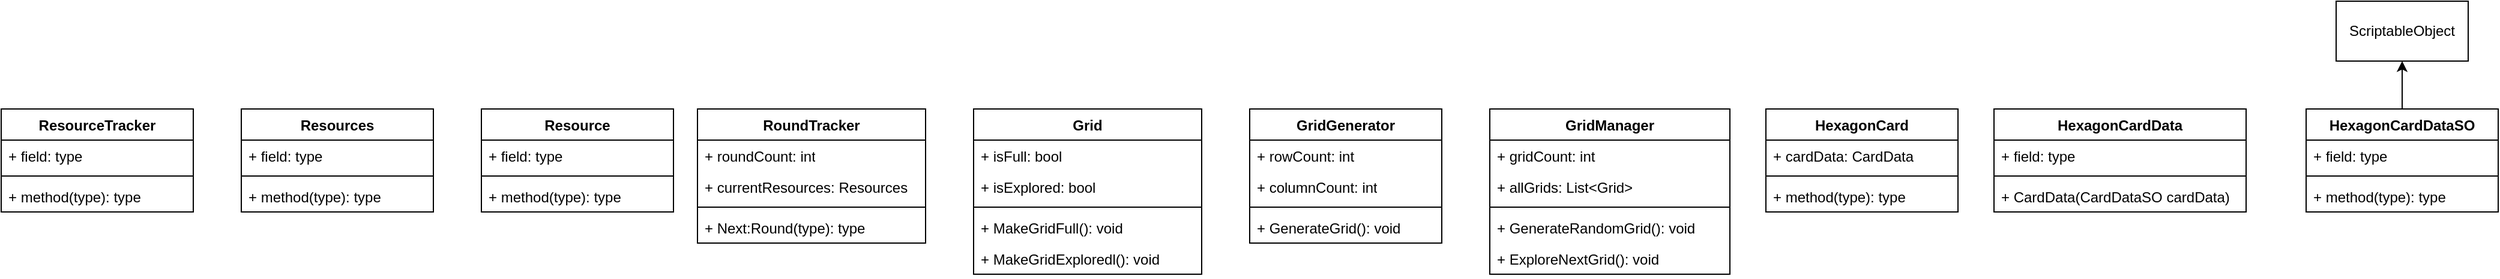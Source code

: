 <mxfile version="21.7.2" type="device">
  <diagram name="Sayfa -1" id="7Gfia22SGKKhUa6N_Pm-">
    <mxGraphModel dx="3512" dy="884" grid="1" gridSize="10" guides="1" tooltips="1" connect="1" arrows="1" fold="1" page="1" pageScale="1" pageWidth="827" pageHeight="1169" math="0" shadow="0">
      <root>
        <mxCell id="0" />
        <mxCell id="1" parent="0" />
        <mxCell id="e0bRsKAhbtaAGmJGugYF-1" value="GridGenerator&lt;br&gt;" style="swimlane;fontStyle=1;align=center;verticalAlign=top;childLayout=stackLayout;horizontal=1;startSize=26;horizontalStack=0;resizeParent=1;resizeParentMax=0;resizeLast=0;collapsible=1;marginBottom=0;whiteSpace=wrap;html=1;" parent="1" vertex="1">
          <mxGeometry x="80" y="100" width="160" height="112" as="geometry" />
        </mxCell>
        <mxCell id="e0bRsKAhbtaAGmJGugYF-2" value="+ rowCount: int" style="text;strokeColor=none;fillColor=none;align=left;verticalAlign=top;spacingLeft=4;spacingRight=4;overflow=hidden;rotatable=0;points=[[0,0.5],[1,0.5]];portConstraint=eastwest;whiteSpace=wrap;html=1;" parent="e0bRsKAhbtaAGmJGugYF-1" vertex="1">
          <mxGeometry y="26" width="160" height="26" as="geometry" />
        </mxCell>
        <mxCell id="e0bRsKAhbtaAGmJGugYF-58" value="+ columnCount: int" style="text;strokeColor=none;fillColor=none;align=left;verticalAlign=top;spacingLeft=4;spacingRight=4;overflow=hidden;rotatable=0;points=[[0,0.5],[1,0.5]];portConstraint=eastwest;whiteSpace=wrap;html=1;" parent="e0bRsKAhbtaAGmJGugYF-1" vertex="1">
          <mxGeometry y="52" width="160" height="26" as="geometry" />
        </mxCell>
        <mxCell id="e0bRsKAhbtaAGmJGugYF-3" value="" style="line;strokeWidth=1;fillColor=none;align=left;verticalAlign=middle;spacingTop=-1;spacingLeft=3;spacingRight=3;rotatable=0;labelPosition=right;points=[];portConstraint=eastwest;strokeColor=inherit;" parent="e0bRsKAhbtaAGmJGugYF-1" vertex="1">
          <mxGeometry y="78" width="160" height="8" as="geometry" />
        </mxCell>
        <mxCell id="e0bRsKAhbtaAGmJGugYF-4" value="+ GenerateGrid(): void" style="text;strokeColor=none;fillColor=none;align=left;verticalAlign=top;spacingLeft=4;spacingRight=4;overflow=hidden;rotatable=0;points=[[0,0.5],[1,0.5]];portConstraint=eastwest;whiteSpace=wrap;html=1;" parent="e0bRsKAhbtaAGmJGugYF-1" vertex="1">
          <mxGeometry y="86" width="160" height="26" as="geometry" />
        </mxCell>
        <mxCell id="e0bRsKAhbtaAGmJGugYF-5" value="GridManager" style="swimlane;fontStyle=1;align=center;verticalAlign=top;childLayout=stackLayout;horizontal=1;startSize=26;horizontalStack=0;resizeParent=1;resizeParentMax=0;resizeLast=0;collapsible=1;marginBottom=0;whiteSpace=wrap;html=1;" parent="1" vertex="1">
          <mxGeometry x="280" y="100" width="200" height="138" as="geometry" />
        </mxCell>
        <mxCell id="e0bRsKAhbtaAGmJGugYF-6" value="+ gridCount: int" style="text;strokeColor=none;fillColor=none;align=left;verticalAlign=top;spacingLeft=4;spacingRight=4;overflow=hidden;rotatable=0;points=[[0,0.5],[1,0.5]];portConstraint=eastwest;whiteSpace=wrap;html=1;" parent="e0bRsKAhbtaAGmJGugYF-5" vertex="1">
          <mxGeometry y="26" width="200" height="26" as="geometry" />
        </mxCell>
        <mxCell id="e0bRsKAhbtaAGmJGugYF-47" value="+ allGrids: List&amp;lt;Grid&amp;gt;" style="text;strokeColor=none;fillColor=none;align=left;verticalAlign=top;spacingLeft=4;spacingRight=4;overflow=hidden;rotatable=0;points=[[0,0.5],[1,0.5]];portConstraint=eastwest;whiteSpace=wrap;html=1;" parent="e0bRsKAhbtaAGmJGugYF-5" vertex="1">
          <mxGeometry y="52" width="200" height="26" as="geometry" />
        </mxCell>
        <mxCell id="e0bRsKAhbtaAGmJGugYF-7" value="" style="line;strokeWidth=1;fillColor=none;align=left;verticalAlign=middle;spacingTop=-1;spacingLeft=3;spacingRight=3;rotatable=0;labelPosition=right;points=[];portConstraint=eastwest;strokeColor=inherit;" parent="e0bRsKAhbtaAGmJGugYF-5" vertex="1">
          <mxGeometry y="78" width="200" height="8" as="geometry" />
        </mxCell>
        <mxCell id="e0bRsKAhbtaAGmJGugYF-45" value="+ GenerateRandomGrid(): void" style="text;strokeColor=none;fillColor=none;align=left;verticalAlign=top;spacingLeft=4;spacingRight=4;overflow=hidden;rotatable=0;points=[[0,0.5],[1,0.5]];portConstraint=eastwest;whiteSpace=wrap;html=1;" parent="e0bRsKAhbtaAGmJGugYF-5" vertex="1">
          <mxGeometry y="86" width="200" height="26" as="geometry" />
        </mxCell>
        <mxCell id="e0bRsKAhbtaAGmJGugYF-8" value="+ ExploreNextGrid(): void" style="text;strokeColor=none;fillColor=none;align=left;verticalAlign=top;spacingLeft=4;spacingRight=4;overflow=hidden;rotatable=0;points=[[0,0.5],[1,0.5]];portConstraint=eastwest;whiteSpace=wrap;html=1;" parent="e0bRsKAhbtaAGmJGugYF-5" vertex="1">
          <mxGeometry y="112" width="200" height="26" as="geometry" />
        </mxCell>
        <mxCell id="e0bRsKAhbtaAGmJGugYF-9" value="HexagonCard" style="swimlane;fontStyle=1;align=center;verticalAlign=top;childLayout=stackLayout;horizontal=1;startSize=26;horizontalStack=0;resizeParent=1;resizeParentMax=0;resizeLast=0;collapsible=1;marginBottom=0;whiteSpace=wrap;html=1;" parent="1" vertex="1">
          <mxGeometry x="510" y="100" width="160" height="86" as="geometry" />
        </mxCell>
        <mxCell id="e0bRsKAhbtaAGmJGugYF-10" value="+ cardData: CardData" style="text;strokeColor=none;fillColor=none;align=left;verticalAlign=top;spacingLeft=4;spacingRight=4;overflow=hidden;rotatable=0;points=[[0,0.5],[1,0.5]];portConstraint=eastwest;whiteSpace=wrap;html=1;" parent="e0bRsKAhbtaAGmJGugYF-9" vertex="1">
          <mxGeometry y="26" width="160" height="26" as="geometry" />
        </mxCell>
        <mxCell id="e0bRsKAhbtaAGmJGugYF-11" value="" style="line;strokeWidth=1;fillColor=none;align=left;verticalAlign=middle;spacingTop=-1;spacingLeft=3;spacingRight=3;rotatable=0;labelPosition=right;points=[];portConstraint=eastwest;strokeColor=inherit;" parent="e0bRsKAhbtaAGmJGugYF-9" vertex="1">
          <mxGeometry y="52" width="160" height="8" as="geometry" />
        </mxCell>
        <mxCell id="e0bRsKAhbtaAGmJGugYF-12" value="+ method(type): type" style="text;strokeColor=none;fillColor=none;align=left;verticalAlign=top;spacingLeft=4;spacingRight=4;overflow=hidden;rotatable=0;points=[[0,0.5],[1,0.5]];portConstraint=eastwest;whiteSpace=wrap;html=1;" parent="e0bRsKAhbtaAGmJGugYF-9" vertex="1">
          <mxGeometry y="60" width="160" height="26" as="geometry" />
        </mxCell>
        <mxCell id="e0bRsKAhbtaAGmJGugYF-18" style="edgeStyle=orthogonalEdgeStyle;rounded=0;orthogonalLoop=1;jettySize=auto;html=1;" parent="1" source="e0bRsKAhbtaAGmJGugYF-13" target="e0bRsKAhbtaAGmJGugYF-17" edge="1">
          <mxGeometry relative="1" as="geometry" />
        </mxCell>
        <mxCell id="e0bRsKAhbtaAGmJGugYF-13" value="HexagonCardDataSO" style="swimlane;fontStyle=1;align=center;verticalAlign=top;childLayout=stackLayout;horizontal=1;startSize=26;horizontalStack=0;resizeParent=1;resizeParentMax=0;resizeLast=0;collapsible=1;marginBottom=0;whiteSpace=wrap;html=1;" parent="1" vertex="1">
          <mxGeometry x="960" y="100" width="160" height="86" as="geometry" />
        </mxCell>
        <mxCell id="e0bRsKAhbtaAGmJGugYF-14" value="+ field: type" style="text;strokeColor=none;fillColor=none;align=left;verticalAlign=top;spacingLeft=4;spacingRight=4;overflow=hidden;rotatable=0;points=[[0,0.5],[1,0.5]];portConstraint=eastwest;whiteSpace=wrap;html=1;" parent="e0bRsKAhbtaAGmJGugYF-13" vertex="1">
          <mxGeometry y="26" width="160" height="26" as="geometry" />
        </mxCell>
        <mxCell id="e0bRsKAhbtaAGmJGugYF-15" value="" style="line;strokeWidth=1;fillColor=none;align=left;verticalAlign=middle;spacingTop=-1;spacingLeft=3;spacingRight=3;rotatable=0;labelPosition=right;points=[];portConstraint=eastwest;strokeColor=inherit;" parent="e0bRsKAhbtaAGmJGugYF-13" vertex="1">
          <mxGeometry y="52" width="160" height="8" as="geometry" />
        </mxCell>
        <mxCell id="e0bRsKAhbtaAGmJGugYF-16" value="+ method(type): type" style="text;strokeColor=none;fillColor=none;align=left;verticalAlign=top;spacingLeft=4;spacingRight=4;overflow=hidden;rotatable=0;points=[[0,0.5],[1,0.5]];portConstraint=eastwest;whiteSpace=wrap;html=1;" parent="e0bRsKAhbtaAGmJGugYF-13" vertex="1">
          <mxGeometry y="60" width="160" height="26" as="geometry" />
        </mxCell>
        <mxCell id="e0bRsKAhbtaAGmJGugYF-17" value="ScriptableObject" style="html=1;whiteSpace=wrap;" parent="1" vertex="1">
          <mxGeometry x="985" y="10" width="110" height="50" as="geometry" />
        </mxCell>
        <mxCell id="e0bRsKAhbtaAGmJGugYF-23" value="HexagonCardData" style="swimlane;fontStyle=1;align=center;verticalAlign=top;childLayout=stackLayout;horizontal=1;startSize=26;horizontalStack=0;resizeParent=1;resizeParentMax=0;resizeLast=0;collapsible=1;marginBottom=0;whiteSpace=wrap;html=1;" parent="1" vertex="1">
          <mxGeometry x="700" y="100" width="210" height="86" as="geometry" />
        </mxCell>
        <mxCell id="e0bRsKAhbtaAGmJGugYF-24" value="+ field: type" style="text;strokeColor=none;fillColor=none;align=left;verticalAlign=top;spacingLeft=4;spacingRight=4;overflow=hidden;rotatable=0;points=[[0,0.5],[1,0.5]];portConstraint=eastwest;whiteSpace=wrap;html=1;" parent="e0bRsKAhbtaAGmJGugYF-23" vertex="1">
          <mxGeometry y="26" width="210" height="26" as="geometry" />
        </mxCell>
        <mxCell id="e0bRsKAhbtaAGmJGugYF-25" value="" style="line;strokeWidth=1;fillColor=none;align=left;verticalAlign=middle;spacingTop=-1;spacingLeft=3;spacingRight=3;rotatable=0;labelPosition=right;points=[];portConstraint=eastwest;strokeColor=inherit;" parent="e0bRsKAhbtaAGmJGugYF-23" vertex="1">
          <mxGeometry y="52" width="210" height="8" as="geometry" />
        </mxCell>
        <mxCell id="e0bRsKAhbtaAGmJGugYF-26" value="+ CardData(CardDataSO cardData)" style="text;strokeColor=none;fillColor=none;align=left;verticalAlign=top;spacingLeft=4;spacingRight=4;overflow=hidden;rotatable=0;points=[[0,0.5],[1,0.5]];portConstraint=eastwest;whiteSpace=wrap;html=1;" parent="e0bRsKAhbtaAGmJGugYF-23" vertex="1">
          <mxGeometry y="60" width="210" height="26" as="geometry" />
        </mxCell>
        <mxCell id="e0bRsKAhbtaAGmJGugYF-27" value="Grid" style="swimlane;fontStyle=1;align=center;verticalAlign=top;childLayout=stackLayout;horizontal=1;startSize=26;horizontalStack=0;resizeParent=1;resizeParentMax=0;resizeLast=0;collapsible=1;marginBottom=0;whiteSpace=wrap;html=1;" parent="1" vertex="1">
          <mxGeometry x="-150" y="100" width="190" height="138" as="geometry" />
        </mxCell>
        <mxCell id="e0bRsKAhbtaAGmJGugYF-28" value="+ isFull: bool" style="text;strokeColor=none;fillColor=none;align=left;verticalAlign=top;spacingLeft=4;spacingRight=4;overflow=hidden;rotatable=0;points=[[0,0.5],[1,0.5]];portConstraint=eastwest;whiteSpace=wrap;html=1;" parent="e0bRsKAhbtaAGmJGugYF-27" vertex="1">
          <mxGeometry y="26" width="190" height="26" as="geometry" />
        </mxCell>
        <mxCell id="e0bRsKAhbtaAGmJGugYF-46" value="+ isExplored: bool" style="text;strokeColor=none;fillColor=none;align=left;verticalAlign=top;spacingLeft=4;spacingRight=4;overflow=hidden;rotatable=0;points=[[0,0.5],[1,0.5]];portConstraint=eastwest;whiteSpace=wrap;html=1;" parent="e0bRsKAhbtaAGmJGugYF-27" vertex="1">
          <mxGeometry y="52" width="190" height="26" as="geometry" />
        </mxCell>
        <mxCell id="e0bRsKAhbtaAGmJGugYF-29" value="" style="line;strokeWidth=1;fillColor=none;align=left;verticalAlign=middle;spacingTop=-1;spacingLeft=3;spacingRight=3;rotatable=0;labelPosition=right;points=[];portConstraint=eastwest;strokeColor=inherit;" parent="e0bRsKAhbtaAGmJGugYF-27" vertex="1">
          <mxGeometry y="78" width="190" height="8" as="geometry" />
        </mxCell>
        <mxCell id="e0bRsKAhbtaAGmJGugYF-30" value="+ MakeGridFull(): void" style="text;strokeColor=none;fillColor=none;align=left;verticalAlign=top;spacingLeft=4;spacingRight=4;overflow=hidden;rotatable=0;points=[[0,0.5],[1,0.5]];portConstraint=eastwest;whiteSpace=wrap;html=1;" parent="e0bRsKAhbtaAGmJGugYF-27" vertex="1">
          <mxGeometry y="86" width="190" height="26" as="geometry" />
        </mxCell>
        <mxCell id="e0bRsKAhbtaAGmJGugYF-48" value="+ MakeGridExploredl(): void" style="text;strokeColor=none;fillColor=none;align=left;verticalAlign=top;spacingLeft=4;spacingRight=4;overflow=hidden;rotatable=0;points=[[0,0.5],[1,0.5]];portConstraint=eastwest;whiteSpace=wrap;html=1;" parent="e0bRsKAhbtaAGmJGugYF-27" vertex="1">
          <mxGeometry y="112" width="190" height="26" as="geometry" />
        </mxCell>
        <mxCell id="e0bRsKAhbtaAGmJGugYF-31" value="RoundTracker" style="swimlane;fontStyle=1;align=center;verticalAlign=top;childLayout=stackLayout;horizontal=1;startSize=26;horizontalStack=0;resizeParent=1;resizeParentMax=0;resizeLast=0;collapsible=1;marginBottom=0;whiteSpace=wrap;html=1;" parent="1" vertex="1">
          <mxGeometry x="-380" y="100" width="190" height="112" as="geometry" />
        </mxCell>
        <mxCell id="e0bRsKAhbtaAGmJGugYF-32" value="+ roundCount: int" style="text;strokeColor=none;fillColor=none;align=left;verticalAlign=top;spacingLeft=4;spacingRight=4;overflow=hidden;rotatable=0;points=[[0,0.5],[1,0.5]];portConstraint=eastwest;whiteSpace=wrap;html=1;" parent="e0bRsKAhbtaAGmJGugYF-31" vertex="1">
          <mxGeometry y="26" width="190" height="26" as="geometry" />
        </mxCell>
        <mxCell id="e0bRsKAhbtaAGmJGugYF-57" value="+ currentResources: Resources" style="text;strokeColor=none;fillColor=none;align=left;verticalAlign=top;spacingLeft=4;spacingRight=4;overflow=hidden;rotatable=0;points=[[0,0.5],[1,0.5]];portConstraint=eastwest;whiteSpace=wrap;html=1;" parent="e0bRsKAhbtaAGmJGugYF-31" vertex="1">
          <mxGeometry y="52" width="190" height="26" as="geometry" />
        </mxCell>
        <mxCell id="e0bRsKAhbtaAGmJGugYF-33" value="" style="line;strokeWidth=1;fillColor=none;align=left;verticalAlign=middle;spacingTop=-1;spacingLeft=3;spacingRight=3;rotatable=0;labelPosition=right;points=[];portConstraint=eastwest;strokeColor=inherit;" parent="e0bRsKAhbtaAGmJGugYF-31" vertex="1">
          <mxGeometry y="78" width="190" height="8" as="geometry" />
        </mxCell>
        <mxCell id="e0bRsKAhbtaAGmJGugYF-34" value="+ Next:Round(type): type" style="text;strokeColor=none;fillColor=none;align=left;verticalAlign=top;spacingLeft=4;spacingRight=4;overflow=hidden;rotatable=0;points=[[0,0.5],[1,0.5]];portConstraint=eastwest;whiteSpace=wrap;html=1;" parent="e0bRsKAhbtaAGmJGugYF-31" vertex="1">
          <mxGeometry y="86" width="190" height="26" as="geometry" />
        </mxCell>
        <mxCell id="e0bRsKAhbtaAGmJGugYF-37" value="Resource" style="swimlane;fontStyle=1;align=center;verticalAlign=top;childLayout=stackLayout;horizontal=1;startSize=26;horizontalStack=0;resizeParent=1;resizeParentMax=0;resizeLast=0;collapsible=1;marginBottom=0;whiteSpace=wrap;html=1;" parent="1" vertex="1">
          <mxGeometry x="-560" y="100" width="160" height="86" as="geometry" />
        </mxCell>
        <mxCell id="e0bRsKAhbtaAGmJGugYF-38" value="+ field: type" style="text;strokeColor=none;fillColor=none;align=left;verticalAlign=top;spacingLeft=4;spacingRight=4;overflow=hidden;rotatable=0;points=[[0,0.5],[1,0.5]];portConstraint=eastwest;whiteSpace=wrap;html=1;" parent="e0bRsKAhbtaAGmJGugYF-37" vertex="1">
          <mxGeometry y="26" width="160" height="26" as="geometry" />
        </mxCell>
        <mxCell id="e0bRsKAhbtaAGmJGugYF-39" value="" style="line;strokeWidth=1;fillColor=none;align=left;verticalAlign=middle;spacingTop=-1;spacingLeft=3;spacingRight=3;rotatable=0;labelPosition=right;points=[];portConstraint=eastwest;strokeColor=inherit;" parent="e0bRsKAhbtaAGmJGugYF-37" vertex="1">
          <mxGeometry y="52" width="160" height="8" as="geometry" />
        </mxCell>
        <mxCell id="e0bRsKAhbtaAGmJGugYF-40" value="+ method(type): type" style="text;strokeColor=none;fillColor=none;align=left;verticalAlign=top;spacingLeft=4;spacingRight=4;overflow=hidden;rotatable=0;points=[[0,0.5],[1,0.5]];portConstraint=eastwest;whiteSpace=wrap;html=1;" parent="e0bRsKAhbtaAGmJGugYF-37" vertex="1">
          <mxGeometry y="60" width="160" height="26" as="geometry" />
        </mxCell>
        <mxCell id="e0bRsKAhbtaAGmJGugYF-49" value="ResourceTracker" style="swimlane;fontStyle=1;align=center;verticalAlign=top;childLayout=stackLayout;horizontal=1;startSize=26;horizontalStack=0;resizeParent=1;resizeParentMax=0;resizeLast=0;collapsible=1;marginBottom=0;whiteSpace=wrap;html=1;" parent="1" vertex="1">
          <mxGeometry x="-960" y="100" width="160" height="86" as="geometry" />
        </mxCell>
        <mxCell id="e0bRsKAhbtaAGmJGugYF-50" value="+ field: type" style="text;strokeColor=none;fillColor=none;align=left;verticalAlign=top;spacingLeft=4;spacingRight=4;overflow=hidden;rotatable=0;points=[[0,0.5],[1,0.5]];portConstraint=eastwest;whiteSpace=wrap;html=1;" parent="e0bRsKAhbtaAGmJGugYF-49" vertex="1">
          <mxGeometry y="26" width="160" height="26" as="geometry" />
        </mxCell>
        <mxCell id="e0bRsKAhbtaAGmJGugYF-51" value="" style="line;strokeWidth=1;fillColor=none;align=left;verticalAlign=middle;spacingTop=-1;spacingLeft=3;spacingRight=3;rotatable=0;labelPosition=right;points=[];portConstraint=eastwest;strokeColor=inherit;" parent="e0bRsKAhbtaAGmJGugYF-49" vertex="1">
          <mxGeometry y="52" width="160" height="8" as="geometry" />
        </mxCell>
        <mxCell id="e0bRsKAhbtaAGmJGugYF-52" value="+ method(type): type" style="text;strokeColor=none;fillColor=none;align=left;verticalAlign=top;spacingLeft=4;spacingRight=4;overflow=hidden;rotatable=0;points=[[0,0.5],[1,0.5]];portConstraint=eastwest;whiteSpace=wrap;html=1;" parent="e0bRsKAhbtaAGmJGugYF-49" vertex="1">
          <mxGeometry y="60" width="160" height="26" as="geometry" />
        </mxCell>
        <mxCell id="e0bRsKAhbtaAGmJGugYF-53" value="Resources" style="swimlane;fontStyle=1;align=center;verticalAlign=top;childLayout=stackLayout;horizontal=1;startSize=26;horizontalStack=0;resizeParent=1;resizeParentMax=0;resizeLast=0;collapsible=1;marginBottom=0;whiteSpace=wrap;html=1;" parent="1" vertex="1">
          <mxGeometry x="-760" y="100" width="160" height="86" as="geometry" />
        </mxCell>
        <mxCell id="e0bRsKAhbtaAGmJGugYF-54" value="+ field: type" style="text;strokeColor=none;fillColor=none;align=left;verticalAlign=top;spacingLeft=4;spacingRight=4;overflow=hidden;rotatable=0;points=[[0,0.5],[1,0.5]];portConstraint=eastwest;whiteSpace=wrap;html=1;" parent="e0bRsKAhbtaAGmJGugYF-53" vertex="1">
          <mxGeometry y="26" width="160" height="26" as="geometry" />
        </mxCell>
        <mxCell id="e0bRsKAhbtaAGmJGugYF-55" value="" style="line;strokeWidth=1;fillColor=none;align=left;verticalAlign=middle;spacingTop=-1;spacingLeft=3;spacingRight=3;rotatable=0;labelPosition=right;points=[];portConstraint=eastwest;strokeColor=inherit;" parent="e0bRsKAhbtaAGmJGugYF-53" vertex="1">
          <mxGeometry y="52" width="160" height="8" as="geometry" />
        </mxCell>
        <mxCell id="e0bRsKAhbtaAGmJGugYF-56" value="+ method(type): type" style="text;strokeColor=none;fillColor=none;align=left;verticalAlign=top;spacingLeft=4;spacingRight=4;overflow=hidden;rotatable=0;points=[[0,0.5],[1,0.5]];portConstraint=eastwest;whiteSpace=wrap;html=1;" parent="e0bRsKAhbtaAGmJGugYF-53" vertex="1">
          <mxGeometry y="60" width="160" height="26" as="geometry" />
        </mxCell>
      </root>
    </mxGraphModel>
  </diagram>
</mxfile>
